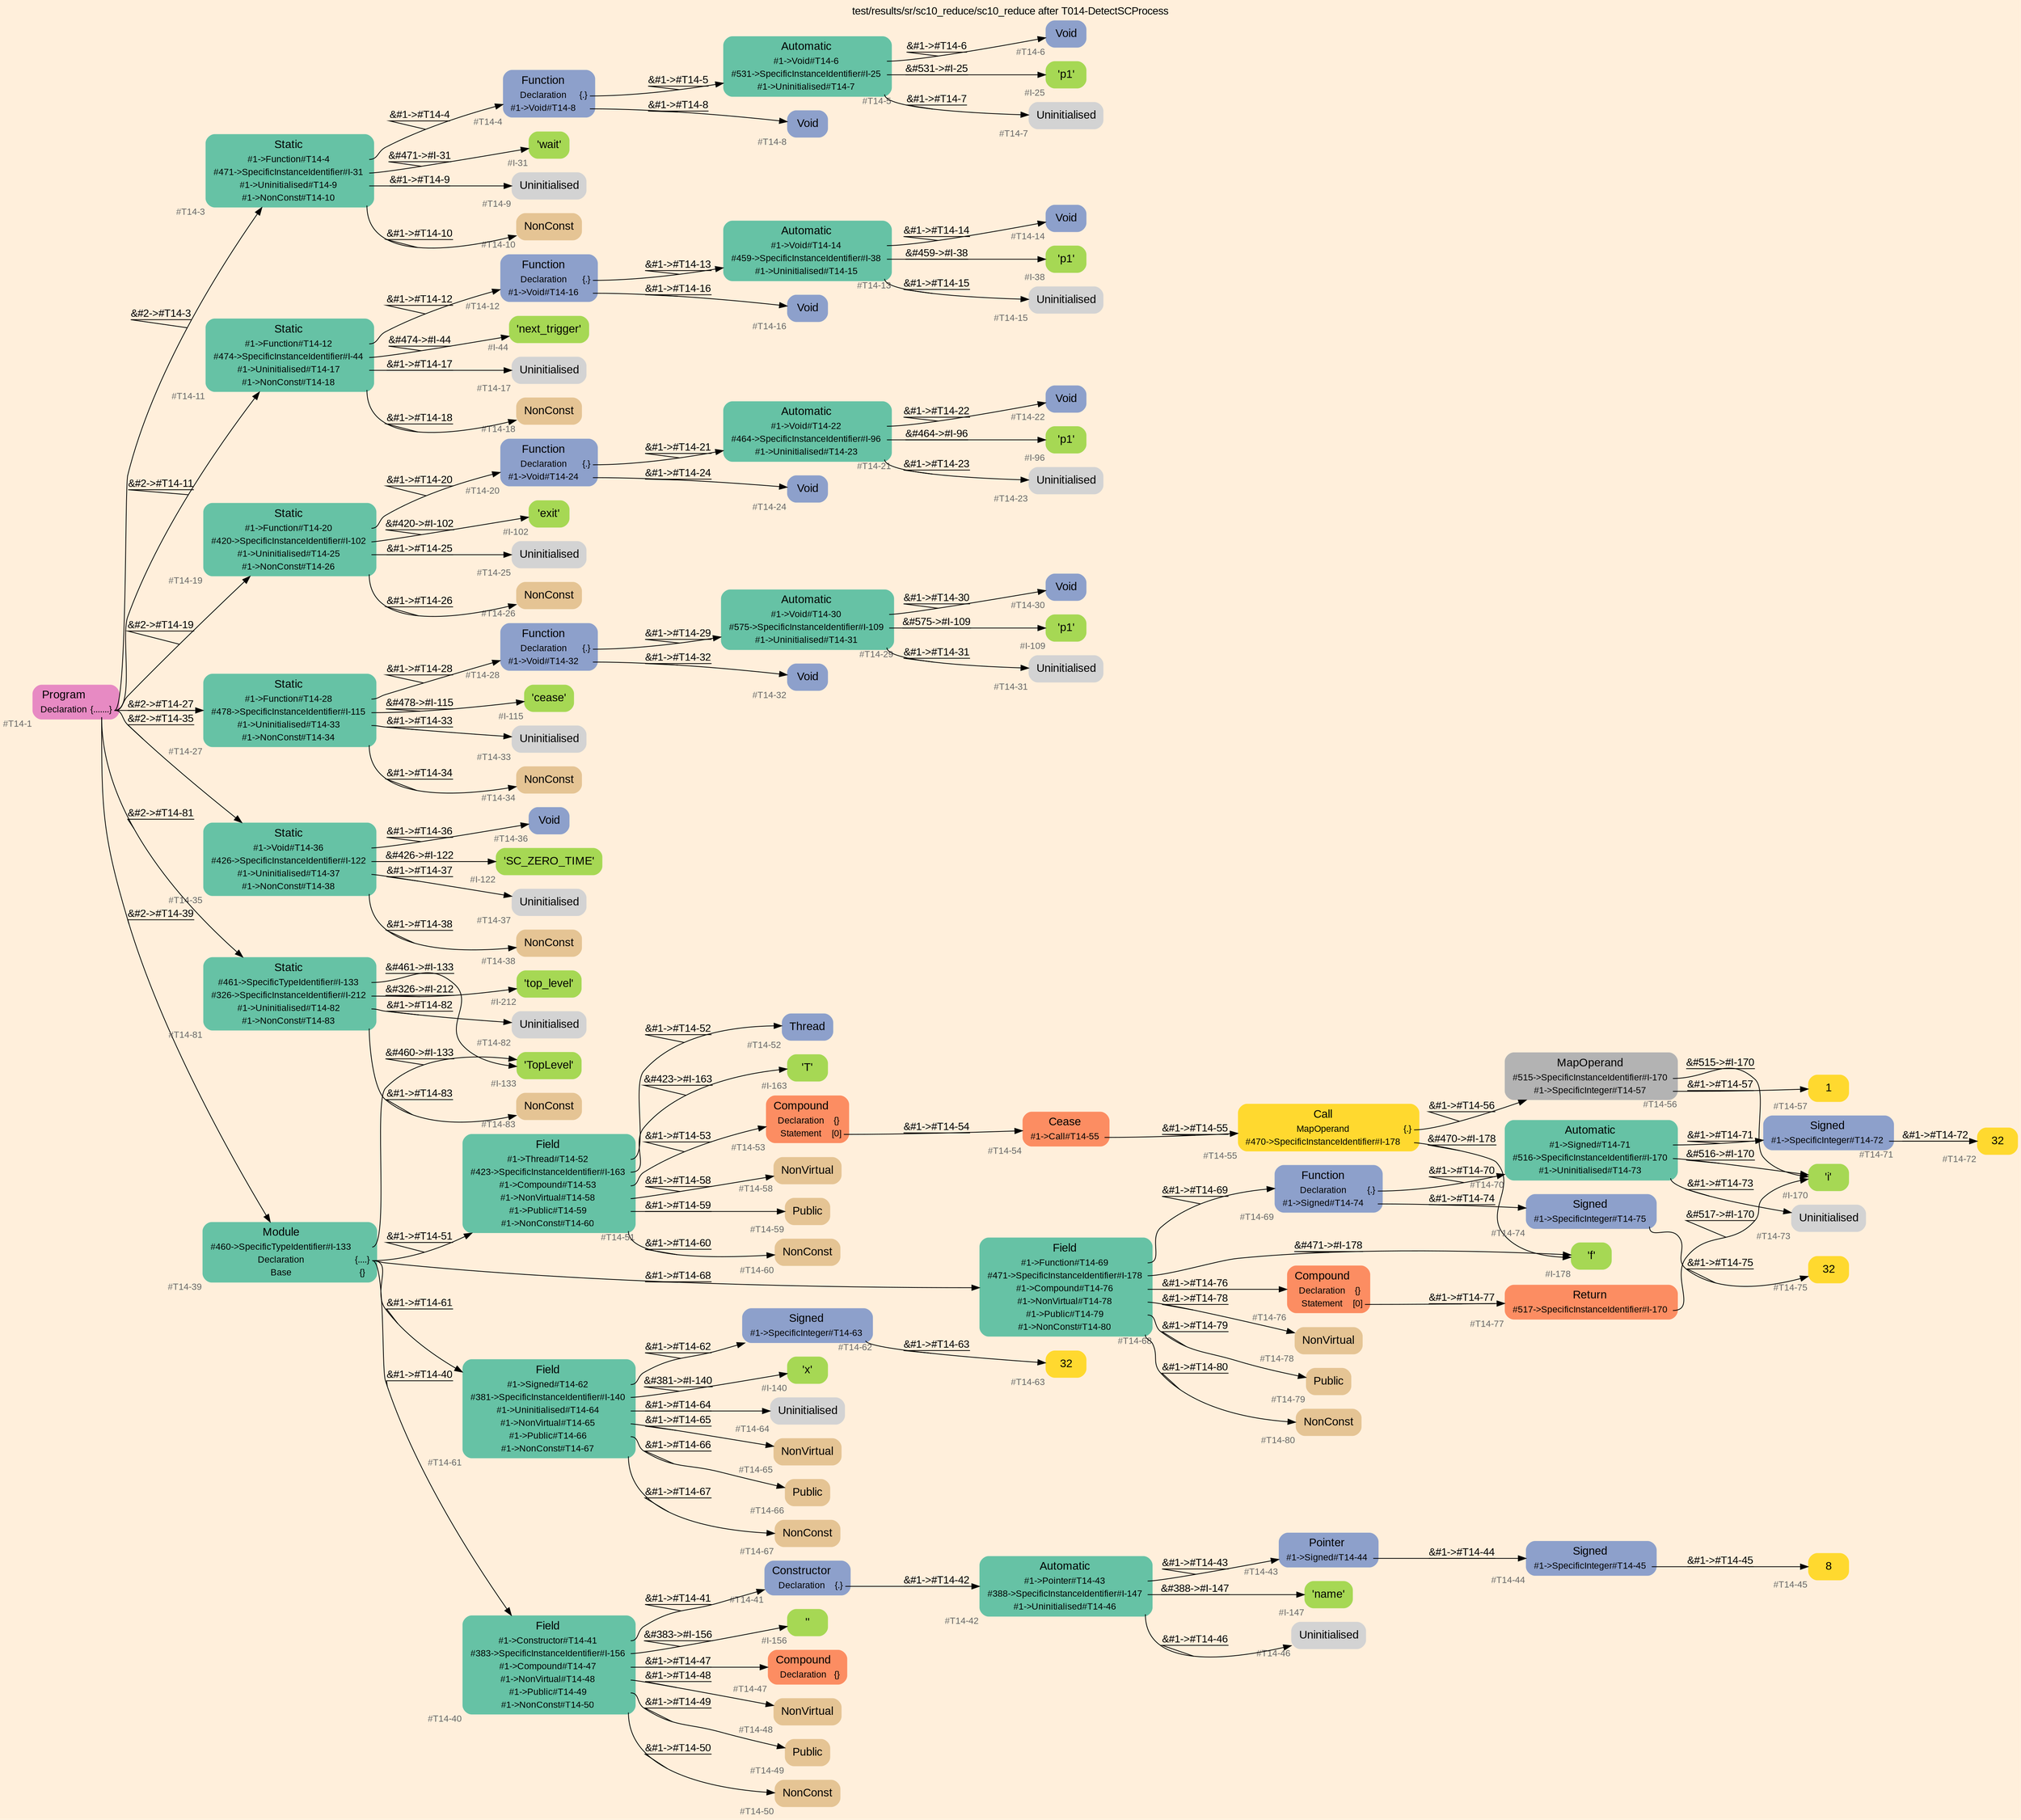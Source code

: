 digraph "test/results/sr/sc10_reduce/sc10_reduce after T014-DetectSCProcess" {
label = "test/results/sr/sc10_reduce/sc10_reduce after T014-DetectSCProcess"
labelloc = t
graph [
    rankdir = "LR"
    ranksep = 0.3
    bgcolor = antiquewhite1
    color = black
    fontcolor = black
    fontname = "Arial"
];
node [
    fontname = "Arial"
];
edge [
    fontname = "Arial"
];

// -------------------- node figure --------------------
// -------- block #T14-1 ----------
"#T14-1" [
    fillcolor = "/set28/4"
    xlabel = "#T14-1"
    fontsize = "12"
    fontcolor = grey40
    shape = "plaintext"
    label = <<TABLE BORDER="0" CELLBORDER="0" CELLSPACING="0">
     <TR><TD><FONT COLOR="black" POINT-SIZE="15">Program</FONT></TD></TR>
     <TR><TD><FONT COLOR="black" POINT-SIZE="12">Declaration</FONT></TD><TD PORT="port0"><FONT COLOR="black" POINT-SIZE="12">{.......}</FONT></TD></TR>
    </TABLE>>
    style = "rounded,filled"
];

// -------- block #T14-3 ----------
"#T14-3" [
    fillcolor = "/set28/1"
    xlabel = "#T14-3"
    fontsize = "12"
    fontcolor = grey40
    shape = "plaintext"
    label = <<TABLE BORDER="0" CELLBORDER="0" CELLSPACING="0">
     <TR><TD><FONT COLOR="black" POINT-SIZE="15">Static</FONT></TD></TR>
     <TR><TD><FONT COLOR="black" POINT-SIZE="12">#1-&gt;Function#T14-4</FONT></TD><TD PORT="port0"></TD></TR>
     <TR><TD><FONT COLOR="black" POINT-SIZE="12">#471-&gt;SpecificInstanceIdentifier#I-31</FONT></TD><TD PORT="port1"></TD></TR>
     <TR><TD><FONT COLOR="black" POINT-SIZE="12">#1-&gt;Uninitialised#T14-9</FONT></TD><TD PORT="port2"></TD></TR>
     <TR><TD><FONT COLOR="black" POINT-SIZE="12">#1-&gt;NonConst#T14-10</FONT></TD><TD PORT="port3"></TD></TR>
    </TABLE>>
    style = "rounded,filled"
];

// -------- block #T14-4 ----------
"#T14-4" [
    fillcolor = "/set28/3"
    xlabel = "#T14-4"
    fontsize = "12"
    fontcolor = grey40
    shape = "plaintext"
    label = <<TABLE BORDER="0" CELLBORDER="0" CELLSPACING="0">
     <TR><TD><FONT COLOR="black" POINT-SIZE="15">Function</FONT></TD></TR>
     <TR><TD><FONT COLOR="black" POINT-SIZE="12">Declaration</FONT></TD><TD PORT="port0"><FONT COLOR="black" POINT-SIZE="12">{.}</FONT></TD></TR>
     <TR><TD><FONT COLOR="black" POINT-SIZE="12">#1-&gt;Void#T14-8</FONT></TD><TD PORT="port1"></TD></TR>
    </TABLE>>
    style = "rounded,filled"
];

// -------- block #T14-5 ----------
"#T14-5" [
    fillcolor = "/set28/1"
    xlabel = "#T14-5"
    fontsize = "12"
    fontcolor = grey40
    shape = "plaintext"
    label = <<TABLE BORDER="0" CELLBORDER="0" CELLSPACING="0">
     <TR><TD><FONT COLOR="black" POINT-SIZE="15">Automatic</FONT></TD></TR>
     <TR><TD><FONT COLOR="black" POINT-SIZE="12">#1-&gt;Void#T14-6</FONT></TD><TD PORT="port0"></TD></TR>
     <TR><TD><FONT COLOR="black" POINT-SIZE="12">#531-&gt;SpecificInstanceIdentifier#I-25</FONT></TD><TD PORT="port1"></TD></TR>
     <TR><TD><FONT COLOR="black" POINT-SIZE="12">#1-&gt;Uninitialised#T14-7</FONT></TD><TD PORT="port2"></TD></TR>
    </TABLE>>
    style = "rounded,filled"
];

// -------- block #T14-6 ----------
"#T14-6" [
    fillcolor = "/set28/3"
    xlabel = "#T14-6"
    fontsize = "12"
    fontcolor = grey40
    shape = "plaintext"
    label = <<TABLE BORDER="0" CELLBORDER="0" CELLSPACING="0">
     <TR><TD><FONT COLOR="black" POINT-SIZE="15">Void</FONT></TD></TR>
    </TABLE>>
    style = "rounded,filled"
];

// -------- block #I-25 ----------
"#I-25" [
    fillcolor = "/set28/5"
    xlabel = "#I-25"
    fontsize = "12"
    fontcolor = grey40
    shape = "plaintext"
    label = <<TABLE BORDER="0" CELLBORDER="0" CELLSPACING="0">
     <TR><TD><FONT COLOR="black" POINT-SIZE="15">'p1'</FONT></TD></TR>
    </TABLE>>
    style = "rounded,filled"
];

// -------- block #T14-7 ----------
"#T14-7" [
    xlabel = "#T14-7"
    fontsize = "12"
    fontcolor = grey40
    shape = "plaintext"
    label = <<TABLE BORDER="0" CELLBORDER="0" CELLSPACING="0">
     <TR><TD><FONT COLOR="black" POINT-SIZE="15">Uninitialised</FONT></TD></TR>
    </TABLE>>
    style = "rounded,filled"
];

// -------- block #T14-8 ----------
"#T14-8" [
    fillcolor = "/set28/3"
    xlabel = "#T14-8"
    fontsize = "12"
    fontcolor = grey40
    shape = "plaintext"
    label = <<TABLE BORDER="0" CELLBORDER="0" CELLSPACING="0">
     <TR><TD><FONT COLOR="black" POINT-SIZE="15">Void</FONT></TD></TR>
    </TABLE>>
    style = "rounded,filled"
];

// -------- block #I-31 ----------
"#I-31" [
    fillcolor = "/set28/5"
    xlabel = "#I-31"
    fontsize = "12"
    fontcolor = grey40
    shape = "plaintext"
    label = <<TABLE BORDER="0" CELLBORDER="0" CELLSPACING="0">
     <TR><TD><FONT COLOR="black" POINT-SIZE="15">'wait'</FONT></TD></TR>
    </TABLE>>
    style = "rounded,filled"
];

// -------- block #T14-9 ----------
"#T14-9" [
    xlabel = "#T14-9"
    fontsize = "12"
    fontcolor = grey40
    shape = "plaintext"
    label = <<TABLE BORDER="0" CELLBORDER="0" CELLSPACING="0">
     <TR><TD><FONT COLOR="black" POINT-SIZE="15">Uninitialised</FONT></TD></TR>
    </TABLE>>
    style = "rounded,filled"
];

// -------- block #T14-10 ----------
"#T14-10" [
    fillcolor = "/set28/7"
    xlabel = "#T14-10"
    fontsize = "12"
    fontcolor = grey40
    shape = "plaintext"
    label = <<TABLE BORDER="0" CELLBORDER="0" CELLSPACING="0">
     <TR><TD><FONT COLOR="black" POINT-SIZE="15">NonConst</FONT></TD></TR>
    </TABLE>>
    style = "rounded,filled"
];

// -------- block #T14-11 ----------
"#T14-11" [
    fillcolor = "/set28/1"
    xlabel = "#T14-11"
    fontsize = "12"
    fontcolor = grey40
    shape = "plaintext"
    label = <<TABLE BORDER="0" CELLBORDER="0" CELLSPACING="0">
     <TR><TD><FONT COLOR="black" POINT-SIZE="15">Static</FONT></TD></TR>
     <TR><TD><FONT COLOR="black" POINT-SIZE="12">#1-&gt;Function#T14-12</FONT></TD><TD PORT="port0"></TD></TR>
     <TR><TD><FONT COLOR="black" POINT-SIZE="12">#474-&gt;SpecificInstanceIdentifier#I-44</FONT></TD><TD PORT="port1"></TD></TR>
     <TR><TD><FONT COLOR="black" POINT-SIZE="12">#1-&gt;Uninitialised#T14-17</FONT></TD><TD PORT="port2"></TD></TR>
     <TR><TD><FONT COLOR="black" POINT-SIZE="12">#1-&gt;NonConst#T14-18</FONT></TD><TD PORT="port3"></TD></TR>
    </TABLE>>
    style = "rounded,filled"
];

// -------- block #T14-12 ----------
"#T14-12" [
    fillcolor = "/set28/3"
    xlabel = "#T14-12"
    fontsize = "12"
    fontcolor = grey40
    shape = "plaintext"
    label = <<TABLE BORDER="0" CELLBORDER="0" CELLSPACING="0">
     <TR><TD><FONT COLOR="black" POINT-SIZE="15">Function</FONT></TD></TR>
     <TR><TD><FONT COLOR="black" POINT-SIZE="12">Declaration</FONT></TD><TD PORT="port0"><FONT COLOR="black" POINT-SIZE="12">{.}</FONT></TD></TR>
     <TR><TD><FONT COLOR="black" POINT-SIZE="12">#1-&gt;Void#T14-16</FONT></TD><TD PORT="port1"></TD></TR>
    </TABLE>>
    style = "rounded,filled"
];

// -------- block #T14-13 ----------
"#T14-13" [
    fillcolor = "/set28/1"
    xlabel = "#T14-13"
    fontsize = "12"
    fontcolor = grey40
    shape = "plaintext"
    label = <<TABLE BORDER="0" CELLBORDER="0" CELLSPACING="0">
     <TR><TD><FONT COLOR="black" POINT-SIZE="15">Automatic</FONT></TD></TR>
     <TR><TD><FONT COLOR="black" POINT-SIZE="12">#1-&gt;Void#T14-14</FONT></TD><TD PORT="port0"></TD></TR>
     <TR><TD><FONT COLOR="black" POINT-SIZE="12">#459-&gt;SpecificInstanceIdentifier#I-38</FONT></TD><TD PORT="port1"></TD></TR>
     <TR><TD><FONT COLOR="black" POINT-SIZE="12">#1-&gt;Uninitialised#T14-15</FONT></TD><TD PORT="port2"></TD></TR>
    </TABLE>>
    style = "rounded,filled"
];

// -------- block #T14-14 ----------
"#T14-14" [
    fillcolor = "/set28/3"
    xlabel = "#T14-14"
    fontsize = "12"
    fontcolor = grey40
    shape = "plaintext"
    label = <<TABLE BORDER="0" CELLBORDER="0" CELLSPACING="0">
     <TR><TD><FONT COLOR="black" POINT-SIZE="15">Void</FONT></TD></TR>
    </TABLE>>
    style = "rounded,filled"
];

// -------- block #I-38 ----------
"#I-38" [
    fillcolor = "/set28/5"
    xlabel = "#I-38"
    fontsize = "12"
    fontcolor = grey40
    shape = "plaintext"
    label = <<TABLE BORDER="0" CELLBORDER="0" CELLSPACING="0">
     <TR><TD><FONT COLOR="black" POINT-SIZE="15">'p1'</FONT></TD></TR>
    </TABLE>>
    style = "rounded,filled"
];

// -------- block #T14-15 ----------
"#T14-15" [
    xlabel = "#T14-15"
    fontsize = "12"
    fontcolor = grey40
    shape = "plaintext"
    label = <<TABLE BORDER="0" CELLBORDER="0" CELLSPACING="0">
     <TR><TD><FONT COLOR="black" POINT-SIZE="15">Uninitialised</FONT></TD></TR>
    </TABLE>>
    style = "rounded,filled"
];

// -------- block #T14-16 ----------
"#T14-16" [
    fillcolor = "/set28/3"
    xlabel = "#T14-16"
    fontsize = "12"
    fontcolor = grey40
    shape = "plaintext"
    label = <<TABLE BORDER="0" CELLBORDER="0" CELLSPACING="0">
     <TR><TD><FONT COLOR="black" POINT-SIZE="15">Void</FONT></TD></TR>
    </TABLE>>
    style = "rounded,filled"
];

// -------- block #I-44 ----------
"#I-44" [
    fillcolor = "/set28/5"
    xlabel = "#I-44"
    fontsize = "12"
    fontcolor = grey40
    shape = "plaintext"
    label = <<TABLE BORDER="0" CELLBORDER="0" CELLSPACING="0">
     <TR><TD><FONT COLOR="black" POINT-SIZE="15">'next_trigger'</FONT></TD></TR>
    </TABLE>>
    style = "rounded,filled"
];

// -------- block #T14-17 ----------
"#T14-17" [
    xlabel = "#T14-17"
    fontsize = "12"
    fontcolor = grey40
    shape = "plaintext"
    label = <<TABLE BORDER="0" CELLBORDER="0" CELLSPACING="0">
     <TR><TD><FONT COLOR="black" POINT-SIZE="15">Uninitialised</FONT></TD></TR>
    </TABLE>>
    style = "rounded,filled"
];

// -------- block #T14-18 ----------
"#T14-18" [
    fillcolor = "/set28/7"
    xlabel = "#T14-18"
    fontsize = "12"
    fontcolor = grey40
    shape = "plaintext"
    label = <<TABLE BORDER="0" CELLBORDER="0" CELLSPACING="0">
     <TR><TD><FONT COLOR="black" POINT-SIZE="15">NonConst</FONT></TD></TR>
    </TABLE>>
    style = "rounded,filled"
];

// -------- block #T14-19 ----------
"#T14-19" [
    fillcolor = "/set28/1"
    xlabel = "#T14-19"
    fontsize = "12"
    fontcolor = grey40
    shape = "plaintext"
    label = <<TABLE BORDER="0" CELLBORDER="0" CELLSPACING="0">
     <TR><TD><FONT COLOR="black" POINT-SIZE="15">Static</FONT></TD></TR>
     <TR><TD><FONT COLOR="black" POINT-SIZE="12">#1-&gt;Function#T14-20</FONT></TD><TD PORT="port0"></TD></TR>
     <TR><TD><FONT COLOR="black" POINT-SIZE="12">#420-&gt;SpecificInstanceIdentifier#I-102</FONT></TD><TD PORT="port1"></TD></TR>
     <TR><TD><FONT COLOR="black" POINT-SIZE="12">#1-&gt;Uninitialised#T14-25</FONT></TD><TD PORT="port2"></TD></TR>
     <TR><TD><FONT COLOR="black" POINT-SIZE="12">#1-&gt;NonConst#T14-26</FONT></TD><TD PORT="port3"></TD></TR>
    </TABLE>>
    style = "rounded,filled"
];

// -------- block #T14-20 ----------
"#T14-20" [
    fillcolor = "/set28/3"
    xlabel = "#T14-20"
    fontsize = "12"
    fontcolor = grey40
    shape = "plaintext"
    label = <<TABLE BORDER="0" CELLBORDER="0" CELLSPACING="0">
     <TR><TD><FONT COLOR="black" POINT-SIZE="15">Function</FONT></TD></TR>
     <TR><TD><FONT COLOR="black" POINT-SIZE="12">Declaration</FONT></TD><TD PORT="port0"><FONT COLOR="black" POINT-SIZE="12">{.}</FONT></TD></TR>
     <TR><TD><FONT COLOR="black" POINT-SIZE="12">#1-&gt;Void#T14-24</FONT></TD><TD PORT="port1"></TD></TR>
    </TABLE>>
    style = "rounded,filled"
];

// -------- block #T14-21 ----------
"#T14-21" [
    fillcolor = "/set28/1"
    xlabel = "#T14-21"
    fontsize = "12"
    fontcolor = grey40
    shape = "plaintext"
    label = <<TABLE BORDER="0" CELLBORDER="0" CELLSPACING="0">
     <TR><TD><FONT COLOR="black" POINT-SIZE="15">Automatic</FONT></TD></TR>
     <TR><TD><FONT COLOR="black" POINT-SIZE="12">#1-&gt;Void#T14-22</FONT></TD><TD PORT="port0"></TD></TR>
     <TR><TD><FONT COLOR="black" POINT-SIZE="12">#464-&gt;SpecificInstanceIdentifier#I-96</FONT></TD><TD PORT="port1"></TD></TR>
     <TR><TD><FONT COLOR="black" POINT-SIZE="12">#1-&gt;Uninitialised#T14-23</FONT></TD><TD PORT="port2"></TD></TR>
    </TABLE>>
    style = "rounded,filled"
];

// -------- block #T14-22 ----------
"#T14-22" [
    fillcolor = "/set28/3"
    xlabel = "#T14-22"
    fontsize = "12"
    fontcolor = grey40
    shape = "plaintext"
    label = <<TABLE BORDER="0" CELLBORDER="0" CELLSPACING="0">
     <TR><TD><FONT COLOR="black" POINT-SIZE="15">Void</FONT></TD></TR>
    </TABLE>>
    style = "rounded,filled"
];

// -------- block #I-96 ----------
"#I-96" [
    fillcolor = "/set28/5"
    xlabel = "#I-96"
    fontsize = "12"
    fontcolor = grey40
    shape = "plaintext"
    label = <<TABLE BORDER="0" CELLBORDER="0" CELLSPACING="0">
     <TR><TD><FONT COLOR="black" POINT-SIZE="15">'p1'</FONT></TD></TR>
    </TABLE>>
    style = "rounded,filled"
];

// -------- block #T14-23 ----------
"#T14-23" [
    xlabel = "#T14-23"
    fontsize = "12"
    fontcolor = grey40
    shape = "plaintext"
    label = <<TABLE BORDER="0" CELLBORDER="0" CELLSPACING="0">
     <TR><TD><FONT COLOR="black" POINT-SIZE="15">Uninitialised</FONT></TD></TR>
    </TABLE>>
    style = "rounded,filled"
];

// -------- block #T14-24 ----------
"#T14-24" [
    fillcolor = "/set28/3"
    xlabel = "#T14-24"
    fontsize = "12"
    fontcolor = grey40
    shape = "plaintext"
    label = <<TABLE BORDER="0" CELLBORDER="0" CELLSPACING="0">
     <TR><TD><FONT COLOR="black" POINT-SIZE="15">Void</FONT></TD></TR>
    </TABLE>>
    style = "rounded,filled"
];

// -------- block #I-102 ----------
"#I-102" [
    fillcolor = "/set28/5"
    xlabel = "#I-102"
    fontsize = "12"
    fontcolor = grey40
    shape = "plaintext"
    label = <<TABLE BORDER="0" CELLBORDER="0" CELLSPACING="0">
     <TR><TD><FONT COLOR="black" POINT-SIZE="15">'exit'</FONT></TD></TR>
    </TABLE>>
    style = "rounded,filled"
];

// -------- block #T14-25 ----------
"#T14-25" [
    xlabel = "#T14-25"
    fontsize = "12"
    fontcolor = grey40
    shape = "plaintext"
    label = <<TABLE BORDER="0" CELLBORDER="0" CELLSPACING="0">
     <TR><TD><FONT COLOR="black" POINT-SIZE="15">Uninitialised</FONT></TD></TR>
    </TABLE>>
    style = "rounded,filled"
];

// -------- block #T14-26 ----------
"#T14-26" [
    fillcolor = "/set28/7"
    xlabel = "#T14-26"
    fontsize = "12"
    fontcolor = grey40
    shape = "plaintext"
    label = <<TABLE BORDER="0" CELLBORDER="0" CELLSPACING="0">
     <TR><TD><FONT COLOR="black" POINT-SIZE="15">NonConst</FONT></TD></TR>
    </TABLE>>
    style = "rounded,filled"
];

// -------- block #T14-27 ----------
"#T14-27" [
    fillcolor = "/set28/1"
    xlabel = "#T14-27"
    fontsize = "12"
    fontcolor = grey40
    shape = "plaintext"
    label = <<TABLE BORDER="0" CELLBORDER="0" CELLSPACING="0">
     <TR><TD><FONT COLOR="black" POINT-SIZE="15">Static</FONT></TD></TR>
     <TR><TD><FONT COLOR="black" POINT-SIZE="12">#1-&gt;Function#T14-28</FONT></TD><TD PORT="port0"></TD></TR>
     <TR><TD><FONT COLOR="black" POINT-SIZE="12">#478-&gt;SpecificInstanceIdentifier#I-115</FONT></TD><TD PORT="port1"></TD></TR>
     <TR><TD><FONT COLOR="black" POINT-SIZE="12">#1-&gt;Uninitialised#T14-33</FONT></TD><TD PORT="port2"></TD></TR>
     <TR><TD><FONT COLOR="black" POINT-SIZE="12">#1-&gt;NonConst#T14-34</FONT></TD><TD PORT="port3"></TD></TR>
    </TABLE>>
    style = "rounded,filled"
];

// -------- block #T14-28 ----------
"#T14-28" [
    fillcolor = "/set28/3"
    xlabel = "#T14-28"
    fontsize = "12"
    fontcolor = grey40
    shape = "plaintext"
    label = <<TABLE BORDER="0" CELLBORDER="0" CELLSPACING="0">
     <TR><TD><FONT COLOR="black" POINT-SIZE="15">Function</FONT></TD></TR>
     <TR><TD><FONT COLOR="black" POINT-SIZE="12">Declaration</FONT></TD><TD PORT="port0"><FONT COLOR="black" POINT-SIZE="12">{.}</FONT></TD></TR>
     <TR><TD><FONT COLOR="black" POINT-SIZE="12">#1-&gt;Void#T14-32</FONT></TD><TD PORT="port1"></TD></TR>
    </TABLE>>
    style = "rounded,filled"
];

// -------- block #T14-29 ----------
"#T14-29" [
    fillcolor = "/set28/1"
    xlabel = "#T14-29"
    fontsize = "12"
    fontcolor = grey40
    shape = "plaintext"
    label = <<TABLE BORDER="0" CELLBORDER="0" CELLSPACING="0">
     <TR><TD><FONT COLOR="black" POINT-SIZE="15">Automatic</FONT></TD></TR>
     <TR><TD><FONT COLOR="black" POINT-SIZE="12">#1-&gt;Void#T14-30</FONT></TD><TD PORT="port0"></TD></TR>
     <TR><TD><FONT COLOR="black" POINT-SIZE="12">#575-&gt;SpecificInstanceIdentifier#I-109</FONT></TD><TD PORT="port1"></TD></TR>
     <TR><TD><FONT COLOR="black" POINT-SIZE="12">#1-&gt;Uninitialised#T14-31</FONT></TD><TD PORT="port2"></TD></TR>
    </TABLE>>
    style = "rounded,filled"
];

// -------- block #T14-30 ----------
"#T14-30" [
    fillcolor = "/set28/3"
    xlabel = "#T14-30"
    fontsize = "12"
    fontcolor = grey40
    shape = "plaintext"
    label = <<TABLE BORDER="0" CELLBORDER="0" CELLSPACING="0">
     <TR><TD><FONT COLOR="black" POINT-SIZE="15">Void</FONT></TD></TR>
    </TABLE>>
    style = "rounded,filled"
];

// -------- block #I-109 ----------
"#I-109" [
    fillcolor = "/set28/5"
    xlabel = "#I-109"
    fontsize = "12"
    fontcolor = grey40
    shape = "plaintext"
    label = <<TABLE BORDER="0" CELLBORDER="0" CELLSPACING="0">
     <TR><TD><FONT COLOR="black" POINT-SIZE="15">'p1'</FONT></TD></TR>
    </TABLE>>
    style = "rounded,filled"
];

// -------- block #T14-31 ----------
"#T14-31" [
    xlabel = "#T14-31"
    fontsize = "12"
    fontcolor = grey40
    shape = "plaintext"
    label = <<TABLE BORDER="0" CELLBORDER="0" CELLSPACING="0">
     <TR><TD><FONT COLOR="black" POINT-SIZE="15">Uninitialised</FONT></TD></TR>
    </TABLE>>
    style = "rounded,filled"
];

// -------- block #T14-32 ----------
"#T14-32" [
    fillcolor = "/set28/3"
    xlabel = "#T14-32"
    fontsize = "12"
    fontcolor = grey40
    shape = "plaintext"
    label = <<TABLE BORDER="0" CELLBORDER="0" CELLSPACING="0">
     <TR><TD><FONT COLOR="black" POINT-SIZE="15">Void</FONT></TD></TR>
    </TABLE>>
    style = "rounded,filled"
];

// -------- block #I-115 ----------
"#I-115" [
    fillcolor = "/set28/5"
    xlabel = "#I-115"
    fontsize = "12"
    fontcolor = grey40
    shape = "plaintext"
    label = <<TABLE BORDER="0" CELLBORDER="0" CELLSPACING="0">
     <TR><TD><FONT COLOR="black" POINT-SIZE="15">'cease'</FONT></TD></TR>
    </TABLE>>
    style = "rounded,filled"
];

// -------- block #T14-33 ----------
"#T14-33" [
    xlabel = "#T14-33"
    fontsize = "12"
    fontcolor = grey40
    shape = "plaintext"
    label = <<TABLE BORDER="0" CELLBORDER="0" CELLSPACING="0">
     <TR><TD><FONT COLOR="black" POINT-SIZE="15">Uninitialised</FONT></TD></TR>
    </TABLE>>
    style = "rounded,filled"
];

// -------- block #T14-34 ----------
"#T14-34" [
    fillcolor = "/set28/7"
    xlabel = "#T14-34"
    fontsize = "12"
    fontcolor = grey40
    shape = "plaintext"
    label = <<TABLE BORDER="0" CELLBORDER="0" CELLSPACING="0">
     <TR><TD><FONT COLOR="black" POINT-SIZE="15">NonConst</FONT></TD></TR>
    </TABLE>>
    style = "rounded,filled"
];

// -------- block #T14-35 ----------
"#T14-35" [
    fillcolor = "/set28/1"
    xlabel = "#T14-35"
    fontsize = "12"
    fontcolor = grey40
    shape = "plaintext"
    label = <<TABLE BORDER="0" CELLBORDER="0" CELLSPACING="0">
     <TR><TD><FONT COLOR="black" POINT-SIZE="15">Static</FONT></TD></TR>
     <TR><TD><FONT COLOR="black" POINT-SIZE="12">#1-&gt;Void#T14-36</FONT></TD><TD PORT="port0"></TD></TR>
     <TR><TD><FONT COLOR="black" POINT-SIZE="12">#426-&gt;SpecificInstanceIdentifier#I-122</FONT></TD><TD PORT="port1"></TD></TR>
     <TR><TD><FONT COLOR="black" POINT-SIZE="12">#1-&gt;Uninitialised#T14-37</FONT></TD><TD PORT="port2"></TD></TR>
     <TR><TD><FONT COLOR="black" POINT-SIZE="12">#1-&gt;NonConst#T14-38</FONT></TD><TD PORT="port3"></TD></TR>
    </TABLE>>
    style = "rounded,filled"
];

// -------- block #T14-36 ----------
"#T14-36" [
    fillcolor = "/set28/3"
    xlabel = "#T14-36"
    fontsize = "12"
    fontcolor = grey40
    shape = "plaintext"
    label = <<TABLE BORDER="0" CELLBORDER="0" CELLSPACING="0">
     <TR><TD><FONT COLOR="black" POINT-SIZE="15">Void</FONT></TD></TR>
    </TABLE>>
    style = "rounded,filled"
];

// -------- block #I-122 ----------
"#I-122" [
    fillcolor = "/set28/5"
    xlabel = "#I-122"
    fontsize = "12"
    fontcolor = grey40
    shape = "plaintext"
    label = <<TABLE BORDER="0" CELLBORDER="0" CELLSPACING="0">
     <TR><TD><FONT COLOR="black" POINT-SIZE="15">'SC_ZERO_TIME'</FONT></TD></TR>
    </TABLE>>
    style = "rounded,filled"
];

// -------- block #T14-37 ----------
"#T14-37" [
    xlabel = "#T14-37"
    fontsize = "12"
    fontcolor = grey40
    shape = "plaintext"
    label = <<TABLE BORDER="0" CELLBORDER="0" CELLSPACING="0">
     <TR><TD><FONT COLOR="black" POINT-SIZE="15">Uninitialised</FONT></TD></TR>
    </TABLE>>
    style = "rounded,filled"
];

// -------- block #T14-38 ----------
"#T14-38" [
    fillcolor = "/set28/7"
    xlabel = "#T14-38"
    fontsize = "12"
    fontcolor = grey40
    shape = "plaintext"
    label = <<TABLE BORDER="0" CELLBORDER="0" CELLSPACING="0">
     <TR><TD><FONT COLOR="black" POINT-SIZE="15">NonConst</FONT></TD></TR>
    </TABLE>>
    style = "rounded,filled"
];

// -------- block #T14-39 ----------
"#T14-39" [
    fillcolor = "/set28/1"
    xlabel = "#T14-39"
    fontsize = "12"
    fontcolor = grey40
    shape = "plaintext"
    label = <<TABLE BORDER="0" CELLBORDER="0" CELLSPACING="0">
     <TR><TD><FONT COLOR="black" POINT-SIZE="15">Module</FONT></TD></TR>
     <TR><TD><FONT COLOR="black" POINT-SIZE="12">#460-&gt;SpecificTypeIdentifier#I-133</FONT></TD><TD PORT="port0"></TD></TR>
     <TR><TD><FONT COLOR="black" POINT-SIZE="12">Declaration</FONT></TD><TD PORT="port1"><FONT COLOR="black" POINT-SIZE="12">{....}</FONT></TD></TR>
     <TR><TD><FONT COLOR="black" POINT-SIZE="12">Base</FONT></TD><TD PORT="port2"><FONT COLOR="black" POINT-SIZE="12">{}</FONT></TD></TR>
    </TABLE>>
    style = "rounded,filled"
];

// -------- block #I-133 ----------
"#I-133" [
    fillcolor = "/set28/5"
    xlabel = "#I-133"
    fontsize = "12"
    fontcolor = grey40
    shape = "plaintext"
    label = <<TABLE BORDER="0" CELLBORDER="0" CELLSPACING="0">
     <TR><TD><FONT COLOR="black" POINT-SIZE="15">'TopLevel'</FONT></TD></TR>
    </TABLE>>
    style = "rounded,filled"
];

// -------- block #T14-40 ----------
"#T14-40" [
    fillcolor = "/set28/1"
    xlabel = "#T14-40"
    fontsize = "12"
    fontcolor = grey40
    shape = "plaintext"
    label = <<TABLE BORDER="0" CELLBORDER="0" CELLSPACING="0">
     <TR><TD><FONT COLOR="black" POINT-SIZE="15">Field</FONT></TD></TR>
     <TR><TD><FONT COLOR="black" POINT-SIZE="12">#1-&gt;Constructor#T14-41</FONT></TD><TD PORT="port0"></TD></TR>
     <TR><TD><FONT COLOR="black" POINT-SIZE="12">#383-&gt;SpecificInstanceIdentifier#I-156</FONT></TD><TD PORT="port1"></TD></TR>
     <TR><TD><FONT COLOR="black" POINT-SIZE="12">#1-&gt;Compound#T14-47</FONT></TD><TD PORT="port2"></TD></TR>
     <TR><TD><FONT COLOR="black" POINT-SIZE="12">#1-&gt;NonVirtual#T14-48</FONT></TD><TD PORT="port3"></TD></TR>
     <TR><TD><FONT COLOR="black" POINT-SIZE="12">#1-&gt;Public#T14-49</FONT></TD><TD PORT="port4"></TD></TR>
     <TR><TD><FONT COLOR="black" POINT-SIZE="12">#1-&gt;NonConst#T14-50</FONT></TD><TD PORT="port5"></TD></TR>
    </TABLE>>
    style = "rounded,filled"
];

// -------- block #T14-41 ----------
"#T14-41" [
    fillcolor = "/set28/3"
    xlabel = "#T14-41"
    fontsize = "12"
    fontcolor = grey40
    shape = "plaintext"
    label = <<TABLE BORDER="0" CELLBORDER="0" CELLSPACING="0">
     <TR><TD><FONT COLOR="black" POINT-SIZE="15">Constructor</FONT></TD></TR>
     <TR><TD><FONT COLOR="black" POINT-SIZE="12">Declaration</FONT></TD><TD PORT="port0"><FONT COLOR="black" POINT-SIZE="12">{.}</FONT></TD></TR>
    </TABLE>>
    style = "rounded,filled"
];

// -------- block #T14-42 ----------
"#T14-42" [
    fillcolor = "/set28/1"
    xlabel = "#T14-42"
    fontsize = "12"
    fontcolor = grey40
    shape = "plaintext"
    label = <<TABLE BORDER="0" CELLBORDER="0" CELLSPACING="0">
     <TR><TD><FONT COLOR="black" POINT-SIZE="15">Automatic</FONT></TD></TR>
     <TR><TD><FONT COLOR="black" POINT-SIZE="12">#1-&gt;Pointer#T14-43</FONT></TD><TD PORT="port0"></TD></TR>
     <TR><TD><FONT COLOR="black" POINT-SIZE="12">#388-&gt;SpecificInstanceIdentifier#I-147</FONT></TD><TD PORT="port1"></TD></TR>
     <TR><TD><FONT COLOR="black" POINT-SIZE="12">#1-&gt;Uninitialised#T14-46</FONT></TD><TD PORT="port2"></TD></TR>
    </TABLE>>
    style = "rounded,filled"
];

// -------- block #T14-43 ----------
"#T14-43" [
    fillcolor = "/set28/3"
    xlabel = "#T14-43"
    fontsize = "12"
    fontcolor = grey40
    shape = "plaintext"
    label = <<TABLE BORDER="0" CELLBORDER="0" CELLSPACING="0">
     <TR><TD><FONT COLOR="black" POINT-SIZE="15">Pointer</FONT></TD></TR>
     <TR><TD><FONT COLOR="black" POINT-SIZE="12">#1-&gt;Signed#T14-44</FONT></TD><TD PORT="port0"></TD></TR>
    </TABLE>>
    style = "rounded,filled"
];

// -------- block #T14-44 ----------
"#T14-44" [
    fillcolor = "/set28/3"
    xlabel = "#T14-44"
    fontsize = "12"
    fontcolor = grey40
    shape = "plaintext"
    label = <<TABLE BORDER="0" CELLBORDER="0" CELLSPACING="0">
     <TR><TD><FONT COLOR="black" POINT-SIZE="15">Signed</FONT></TD></TR>
     <TR><TD><FONT COLOR="black" POINT-SIZE="12">#1-&gt;SpecificInteger#T14-45</FONT></TD><TD PORT="port0"></TD></TR>
    </TABLE>>
    style = "rounded,filled"
];

// -------- block #T14-45 ----------
"#T14-45" [
    fillcolor = "/set28/6"
    xlabel = "#T14-45"
    fontsize = "12"
    fontcolor = grey40
    shape = "plaintext"
    label = <<TABLE BORDER="0" CELLBORDER="0" CELLSPACING="0">
     <TR><TD><FONT COLOR="black" POINT-SIZE="15">8</FONT></TD></TR>
    </TABLE>>
    style = "rounded,filled"
];

// -------- block #I-147 ----------
"#I-147" [
    fillcolor = "/set28/5"
    xlabel = "#I-147"
    fontsize = "12"
    fontcolor = grey40
    shape = "plaintext"
    label = <<TABLE BORDER="0" CELLBORDER="0" CELLSPACING="0">
     <TR><TD><FONT COLOR="black" POINT-SIZE="15">'name'</FONT></TD></TR>
    </TABLE>>
    style = "rounded,filled"
];

// -------- block #T14-46 ----------
"#T14-46" [
    xlabel = "#T14-46"
    fontsize = "12"
    fontcolor = grey40
    shape = "plaintext"
    label = <<TABLE BORDER="0" CELLBORDER="0" CELLSPACING="0">
     <TR><TD><FONT COLOR="black" POINT-SIZE="15">Uninitialised</FONT></TD></TR>
    </TABLE>>
    style = "rounded,filled"
];

// -------- block #I-156 ----------
"#I-156" [
    fillcolor = "/set28/5"
    xlabel = "#I-156"
    fontsize = "12"
    fontcolor = grey40
    shape = "plaintext"
    label = <<TABLE BORDER="0" CELLBORDER="0" CELLSPACING="0">
     <TR><TD><FONT COLOR="black" POINT-SIZE="15">''</FONT></TD></TR>
    </TABLE>>
    style = "rounded,filled"
];

// -------- block #T14-47 ----------
"#T14-47" [
    fillcolor = "/set28/2"
    xlabel = "#T14-47"
    fontsize = "12"
    fontcolor = grey40
    shape = "plaintext"
    label = <<TABLE BORDER="0" CELLBORDER="0" CELLSPACING="0">
     <TR><TD><FONT COLOR="black" POINT-SIZE="15">Compound</FONT></TD></TR>
     <TR><TD><FONT COLOR="black" POINT-SIZE="12">Declaration</FONT></TD><TD PORT="port0"><FONT COLOR="black" POINT-SIZE="12">{}</FONT></TD></TR>
    </TABLE>>
    style = "rounded,filled"
];

// -------- block #T14-48 ----------
"#T14-48" [
    fillcolor = "/set28/7"
    xlabel = "#T14-48"
    fontsize = "12"
    fontcolor = grey40
    shape = "plaintext"
    label = <<TABLE BORDER="0" CELLBORDER="0" CELLSPACING="0">
     <TR><TD><FONT COLOR="black" POINT-SIZE="15">NonVirtual</FONT></TD></TR>
    </TABLE>>
    style = "rounded,filled"
];

// -------- block #T14-49 ----------
"#T14-49" [
    fillcolor = "/set28/7"
    xlabel = "#T14-49"
    fontsize = "12"
    fontcolor = grey40
    shape = "plaintext"
    label = <<TABLE BORDER="0" CELLBORDER="0" CELLSPACING="0">
     <TR><TD><FONT COLOR="black" POINT-SIZE="15">Public</FONT></TD></TR>
    </TABLE>>
    style = "rounded,filled"
];

// -------- block #T14-50 ----------
"#T14-50" [
    fillcolor = "/set28/7"
    xlabel = "#T14-50"
    fontsize = "12"
    fontcolor = grey40
    shape = "plaintext"
    label = <<TABLE BORDER="0" CELLBORDER="0" CELLSPACING="0">
     <TR><TD><FONT COLOR="black" POINT-SIZE="15">NonConst</FONT></TD></TR>
    </TABLE>>
    style = "rounded,filled"
];

// -------- block #T14-51 ----------
"#T14-51" [
    fillcolor = "/set28/1"
    xlabel = "#T14-51"
    fontsize = "12"
    fontcolor = grey40
    shape = "plaintext"
    label = <<TABLE BORDER="0" CELLBORDER="0" CELLSPACING="0">
     <TR><TD><FONT COLOR="black" POINT-SIZE="15">Field</FONT></TD></TR>
     <TR><TD><FONT COLOR="black" POINT-SIZE="12">#1-&gt;Thread#T14-52</FONT></TD><TD PORT="port0"></TD></TR>
     <TR><TD><FONT COLOR="black" POINT-SIZE="12">#423-&gt;SpecificInstanceIdentifier#I-163</FONT></TD><TD PORT="port1"></TD></TR>
     <TR><TD><FONT COLOR="black" POINT-SIZE="12">#1-&gt;Compound#T14-53</FONT></TD><TD PORT="port2"></TD></TR>
     <TR><TD><FONT COLOR="black" POINT-SIZE="12">#1-&gt;NonVirtual#T14-58</FONT></TD><TD PORT="port3"></TD></TR>
     <TR><TD><FONT COLOR="black" POINT-SIZE="12">#1-&gt;Public#T14-59</FONT></TD><TD PORT="port4"></TD></TR>
     <TR><TD><FONT COLOR="black" POINT-SIZE="12">#1-&gt;NonConst#T14-60</FONT></TD><TD PORT="port5"></TD></TR>
    </TABLE>>
    style = "rounded,filled"
];

// -------- block #T14-52 ----------
"#T14-52" [
    fillcolor = "/set28/3"
    xlabel = "#T14-52"
    fontsize = "12"
    fontcolor = grey40
    shape = "plaintext"
    label = <<TABLE BORDER="0" CELLBORDER="0" CELLSPACING="0">
     <TR><TD><FONT COLOR="black" POINT-SIZE="15">Thread</FONT></TD></TR>
    </TABLE>>
    style = "rounded,filled"
];

// -------- block #I-163 ----------
"#I-163" [
    fillcolor = "/set28/5"
    xlabel = "#I-163"
    fontsize = "12"
    fontcolor = grey40
    shape = "plaintext"
    label = <<TABLE BORDER="0" CELLBORDER="0" CELLSPACING="0">
     <TR><TD><FONT COLOR="black" POINT-SIZE="15">'T'</FONT></TD></TR>
    </TABLE>>
    style = "rounded,filled"
];

// -------- block #T14-53 ----------
"#T14-53" [
    fillcolor = "/set28/2"
    xlabel = "#T14-53"
    fontsize = "12"
    fontcolor = grey40
    shape = "plaintext"
    label = <<TABLE BORDER="0" CELLBORDER="0" CELLSPACING="0">
     <TR><TD><FONT COLOR="black" POINT-SIZE="15">Compound</FONT></TD></TR>
     <TR><TD><FONT COLOR="black" POINT-SIZE="12">Declaration</FONT></TD><TD PORT="port0"><FONT COLOR="black" POINT-SIZE="12">{}</FONT></TD></TR>
     <TR><TD><FONT COLOR="black" POINT-SIZE="12">Statement</FONT></TD><TD PORT="port1"><FONT COLOR="black" POINT-SIZE="12">[0]</FONT></TD></TR>
    </TABLE>>
    style = "rounded,filled"
];

// -------- block #T14-54 ----------
"#T14-54" [
    fillcolor = "/set28/2"
    xlabel = "#T14-54"
    fontsize = "12"
    fontcolor = grey40
    shape = "plaintext"
    label = <<TABLE BORDER="0" CELLBORDER="0" CELLSPACING="0">
     <TR><TD><FONT COLOR="black" POINT-SIZE="15">Cease</FONT></TD></TR>
     <TR><TD><FONT COLOR="black" POINT-SIZE="12">#1-&gt;Call#T14-55</FONT></TD><TD PORT="port0"></TD></TR>
    </TABLE>>
    style = "rounded,filled"
];

// -------- block #T14-55 ----------
"#T14-55" [
    fillcolor = "/set28/6"
    xlabel = "#T14-55"
    fontsize = "12"
    fontcolor = grey40
    shape = "plaintext"
    label = <<TABLE BORDER="0" CELLBORDER="0" CELLSPACING="0">
     <TR><TD><FONT COLOR="black" POINT-SIZE="15">Call</FONT></TD></TR>
     <TR><TD><FONT COLOR="black" POINT-SIZE="12">MapOperand</FONT></TD><TD PORT="port0"><FONT COLOR="black" POINT-SIZE="12">{.}</FONT></TD></TR>
     <TR><TD><FONT COLOR="black" POINT-SIZE="12">#470-&gt;SpecificInstanceIdentifier#I-178</FONT></TD><TD PORT="port1"></TD></TR>
    </TABLE>>
    style = "rounded,filled"
];

// -------- block #T14-56 ----------
"#T14-56" [
    fillcolor = "/set28/8"
    xlabel = "#T14-56"
    fontsize = "12"
    fontcolor = grey40
    shape = "plaintext"
    label = <<TABLE BORDER="0" CELLBORDER="0" CELLSPACING="0">
     <TR><TD><FONT COLOR="black" POINT-SIZE="15">MapOperand</FONT></TD></TR>
     <TR><TD><FONT COLOR="black" POINT-SIZE="12">#515-&gt;SpecificInstanceIdentifier#I-170</FONT></TD><TD PORT="port0"></TD></TR>
     <TR><TD><FONT COLOR="black" POINT-SIZE="12">#1-&gt;SpecificInteger#T14-57</FONT></TD><TD PORT="port1"></TD></TR>
    </TABLE>>
    style = "rounded,filled"
];

// -------- block #I-170 ----------
"#I-170" [
    fillcolor = "/set28/5"
    xlabel = "#I-170"
    fontsize = "12"
    fontcolor = grey40
    shape = "plaintext"
    label = <<TABLE BORDER="0" CELLBORDER="0" CELLSPACING="0">
     <TR><TD><FONT COLOR="black" POINT-SIZE="15">'i'</FONT></TD></TR>
    </TABLE>>
    style = "rounded,filled"
];

// -------- block #T14-57 ----------
"#T14-57" [
    fillcolor = "/set28/6"
    xlabel = "#T14-57"
    fontsize = "12"
    fontcolor = grey40
    shape = "plaintext"
    label = <<TABLE BORDER="0" CELLBORDER="0" CELLSPACING="0">
     <TR><TD><FONT COLOR="black" POINT-SIZE="15">1</FONT></TD></TR>
    </TABLE>>
    style = "rounded,filled"
];

// -------- block #I-178 ----------
"#I-178" [
    fillcolor = "/set28/5"
    xlabel = "#I-178"
    fontsize = "12"
    fontcolor = grey40
    shape = "plaintext"
    label = <<TABLE BORDER="0" CELLBORDER="0" CELLSPACING="0">
     <TR><TD><FONT COLOR="black" POINT-SIZE="15">'f'</FONT></TD></TR>
    </TABLE>>
    style = "rounded,filled"
];

// -------- block #T14-58 ----------
"#T14-58" [
    fillcolor = "/set28/7"
    xlabel = "#T14-58"
    fontsize = "12"
    fontcolor = grey40
    shape = "plaintext"
    label = <<TABLE BORDER="0" CELLBORDER="0" CELLSPACING="0">
     <TR><TD><FONT COLOR="black" POINT-SIZE="15">NonVirtual</FONT></TD></TR>
    </TABLE>>
    style = "rounded,filled"
];

// -------- block #T14-59 ----------
"#T14-59" [
    fillcolor = "/set28/7"
    xlabel = "#T14-59"
    fontsize = "12"
    fontcolor = grey40
    shape = "plaintext"
    label = <<TABLE BORDER="0" CELLBORDER="0" CELLSPACING="0">
     <TR><TD><FONT COLOR="black" POINT-SIZE="15">Public</FONT></TD></TR>
    </TABLE>>
    style = "rounded,filled"
];

// -------- block #T14-60 ----------
"#T14-60" [
    fillcolor = "/set28/7"
    xlabel = "#T14-60"
    fontsize = "12"
    fontcolor = grey40
    shape = "plaintext"
    label = <<TABLE BORDER="0" CELLBORDER="0" CELLSPACING="0">
     <TR><TD><FONT COLOR="black" POINT-SIZE="15">NonConst</FONT></TD></TR>
    </TABLE>>
    style = "rounded,filled"
];

// -------- block #T14-61 ----------
"#T14-61" [
    fillcolor = "/set28/1"
    xlabel = "#T14-61"
    fontsize = "12"
    fontcolor = grey40
    shape = "plaintext"
    label = <<TABLE BORDER="0" CELLBORDER="0" CELLSPACING="0">
     <TR><TD><FONT COLOR="black" POINT-SIZE="15">Field</FONT></TD></TR>
     <TR><TD><FONT COLOR="black" POINT-SIZE="12">#1-&gt;Signed#T14-62</FONT></TD><TD PORT="port0"></TD></TR>
     <TR><TD><FONT COLOR="black" POINT-SIZE="12">#381-&gt;SpecificInstanceIdentifier#I-140</FONT></TD><TD PORT="port1"></TD></TR>
     <TR><TD><FONT COLOR="black" POINT-SIZE="12">#1-&gt;Uninitialised#T14-64</FONT></TD><TD PORT="port2"></TD></TR>
     <TR><TD><FONT COLOR="black" POINT-SIZE="12">#1-&gt;NonVirtual#T14-65</FONT></TD><TD PORT="port3"></TD></TR>
     <TR><TD><FONT COLOR="black" POINT-SIZE="12">#1-&gt;Public#T14-66</FONT></TD><TD PORT="port4"></TD></TR>
     <TR><TD><FONT COLOR="black" POINT-SIZE="12">#1-&gt;NonConst#T14-67</FONT></TD><TD PORT="port5"></TD></TR>
    </TABLE>>
    style = "rounded,filled"
];

// -------- block #T14-62 ----------
"#T14-62" [
    fillcolor = "/set28/3"
    xlabel = "#T14-62"
    fontsize = "12"
    fontcolor = grey40
    shape = "plaintext"
    label = <<TABLE BORDER="0" CELLBORDER="0" CELLSPACING="0">
     <TR><TD><FONT COLOR="black" POINT-SIZE="15">Signed</FONT></TD></TR>
     <TR><TD><FONT COLOR="black" POINT-SIZE="12">#1-&gt;SpecificInteger#T14-63</FONT></TD><TD PORT="port0"></TD></TR>
    </TABLE>>
    style = "rounded,filled"
];

// -------- block #T14-63 ----------
"#T14-63" [
    fillcolor = "/set28/6"
    xlabel = "#T14-63"
    fontsize = "12"
    fontcolor = grey40
    shape = "plaintext"
    label = <<TABLE BORDER="0" CELLBORDER="0" CELLSPACING="0">
     <TR><TD><FONT COLOR="black" POINT-SIZE="15">32</FONT></TD></TR>
    </TABLE>>
    style = "rounded,filled"
];

// -------- block #I-140 ----------
"#I-140" [
    fillcolor = "/set28/5"
    xlabel = "#I-140"
    fontsize = "12"
    fontcolor = grey40
    shape = "plaintext"
    label = <<TABLE BORDER="0" CELLBORDER="0" CELLSPACING="0">
     <TR><TD><FONT COLOR="black" POINT-SIZE="15">'x'</FONT></TD></TR>
    </TABLE>>
    style = "rounded,filled"
];

// -------- block #T14-64 ----------
"#T14-64" [
    xlabel = "#T14-64"
    fontsize = "12"
    fontcolor = grey40
    shape = "plaintext"
    label = <<TABLE BORDER="0" CELLBORDER="0" CELLSPACING="0">
     <TR><TD><FONT COLOR="black" POINT-SIZE="15">Uninitialised</FONT></TD></TR>
    </TABLE>>
    style = "rounded,filled"
];

// -------- block #T14-65 ----------
"#T14-65" [
    fillcolor = "/set28/7"
    xlabel = "#T14-65"
    fontsize = "12"
    fontcolor = grey40
    shape = "plaintext"
    label = <<TABLE BORDER="0" CELLBORDER="0" CELLSPACING="0">
     <TR><TD><FONT COLOR="black" POINT-SIZE="15">NonVirtual</FONT></TD></TR>
    </TABLE>>
    style = "rounded,filled"
];

// -------- block #T14-66 ----------
"#T14-66" [
    fillcolor = "/set28/7"
    xlabel = "#T14-66"
    fontsize = "12"
    fontcolor = grey40
    shape = "plaintext"
    label = <<TABLE BORDER="0" CELLBORDER="0" CELLSPACING="0">
     <TR><TD><FONT COLOR="black" POINT-SIZE="15">Public</FONT></TD></TR>
    </TABLE>>
    style = "rounded,filled"
];

// -------- block #T14-67 ----------
"#T14-67" [
    fillcolor = "/set28/7"
    xlabel = "#T14-67"
    fontsize = "12"
    fontcolor = grey40
    shape = "plaintext"
    label = <<TABLE BORDER="0" CELLBORDER="0" CELLSPACING="0">
     <TR><TD><FONT COLOR="black" POINT-SIZE="15">NonConst</FONT></TD></TR>
    </TABLE>>
    style = "rounded,filled"
];

// -------- block #T14-68 ----------
"#T14-68" [
    fillcolor = "/set28/1"
    xlabel = "#T14-68"
    fontsize = "12"
    fontcolor = grey40
    shape = "plaintext"
    label = <<TABLE BORDER="0" CELLBORDER="0" CELLSPACING="0">
     <TR><TD><FONT COLOR="black" POINT-SIZE="15">Field</FONT></TD></TR>
     <TR><TD><FONT COLOR="black" POINT-SIZE="12">#1-&gt;Function#T14-69</FONT></TD><TD PORT="port0"></TD></TR>
     <TR><TD><FONT COLOR="black" POINT-SIZE="12">#471-&gt;SpecificInstanceIdentifier#I-178</FONT></TD><TD PORT="port1"></TD></TR>
     <TR><TD><FONT COLOR="black" POINT-SIZE="12">#1-&gt;Compound#T14-76</FONT></TD><TD PORT="port2"></TD></TR>
     <TR><TD><FONT COLOR="black" POINT-SIZE="12">#1-&gt;NonVirtual#T14-78</FONT></TD><TD PORT="port3"></TD></TR>
     <TR><TD><FONT COLOR="black" POINT-SIZE="12">#1-&gt;Public#T14-79</FONT></TD><TD PORT="port4"></TD></TR>
     <TR><TD><FONT COLOR="black" POINT-SIZE="12">#1-&gt;NonConst#T14-80</FONT></TD><TD PORT="port5"></TD></TR>
    </TABLE>>
    style = "rounded,filled"
];

// -------- block #T14-69 ----------
"#T14-69" [
    fillcolor = "/set28/3"
    xlabel = "#T14-69"
    fontsize = "12"
    fontcolor = grey40
    shape = "plaintext"
    label = <<TABLE BORDER="0" CELLBORDER="0" CELLSPACING="0">
     <TR><TD><FONT COLOR="black" POINT-SIZE="15">Function</FONT></TD></TR>
     <TR><TD><FONT COLOR="black" POINT-SIZE="12">Declaration</FONT></TD><TD PORT="port0"><FONT COLOR="black" POINT-SIZE="12">{.}</FONT></TD></TR>
     <TR><TD><FONT COLOR="black" POINT-SIZE="12">#1-&gt;Signed#T14-74</FONT></TD><TD PORT="port1"></TD></TR>
    </TABLE>>
    style = "rounded,filled"
];

// -------- block #T14-70 ----------
"#T14-70" [
    fillcolor = "/set28/1"
    xlabel = "#T14-70"
    fontsize = "12"
    fontcolor = grey40
    shape = "plaintext"
    label = <<TABLE BORDER="0" CELLBORDER="0" CELLSPACING="0">
     <TR><TD><FONT COLOR="black" POINT-SIZE="15">Automatic</FONT></TD></TR>
     <TR><TD><FONT COLOR="black" POINT-SIZE="12">#1-&gt;Signed#T14-71</FONT></TD><TD PORT="port0"></TD></TR>
     <TR><TD><FONT COLOR="black" POINT-SIZE="12">#516-&gt;SpecificInstanceIdentifier#I-170</FONT></TD><TD PORT="port1"></TD></TR>
     <TR><TD><FONT COLOR="black" POINT-SIZE="12">#1-&gt;Uninitialised#T14-73</FONT></TD><TD PORT="port2"></TD></TR>
    </TABLE>>
    style = "rounded,filled"
];

// -------- block #T14-71 ----------
"#T14-71" [
    fillcolor = "/set28/3"
    xlabel = "#T14-71"
    fontsize = "12"
    fontcolor = grey40
    shape = "plaintext"
    label = <<TABLE BORDER="0" CELLBORDER="0" CELLSPACING="0">
     <TR><TD><FONT COLOR="black" POINT-SIZE="15">Signed</FONT></TD></TR>
     <TR><TD><FONT COLOR="black" POINT-SIZE="12">#1-&gt;SpecificInteger#T14-72</FONT></TD><TD PORT="port0"></TD></TR>
    </TABLE>>
    style = "rounded,filled"
];

// -------- block #T14-72 ----------
"#T14-72" [
    fillcolor = "/set28/6"
    xlabel = "#T14-72"
    fontsize = "12"
    fontcolor = grey40
    shape = "plaintext"
    label = <<TABLE BORDER="0" CELLBORDER="0" CELLSPACING="0">
     <TR><TD><FONT COLOR="black" POINT-SIZE="15">32</FONT></TD></TR>
    </TABLE>>
    style = "rounded,filled"
];

// -------- block #T14-73 ----------
"#T14-73" [
    xlabel = "#T14-73"
    fontsize = "12"
    fontcolor = grey40
    shape = "plaintext"
    label = <<TABLE BORDER="0" CELLBORDER="0" CELLSPACING="0">
     <TR><TD><FONT COLOR="black" POINT-SIZE="15">Uninitialised</FONT></TD></TR>
    </TABLE>>
    style = "rounded,filled"
];

// -------- block #T14-74 ----------
"#T14-74" [
    fillcolor = "/set28/3"
    xlabel = "#T14-74"
    fontsize = "12"
    fontcolor = grey40
    shape = "plaintext"
    label = <<TABLE BORDER="0" CELLBORDER="0" CELLSPACING="0">
     <TR><TD><FONT COLOR="black" POINT-SIZE="15">Signed</FONT></TD></TR>
     <TR><TD><FONT COLOR="black" POINT-SIZE="12">#1-&gt;SpecificInteger#T14-75</FONT></TD><TD PORT="port0"></TD></TR>
    </TABLE>>
    style = "rounded,filled"
];

// -------- block #T14-75 ----------
"#T14-75" [
    fillcolor = "/set28/6"
    xlabel = "#T14-75"
    fontsize = "12"
    fontcolor = grey40
    shape = "plaintext"
    label = <<TABLE BORDER="0" CELLBORDER="0" CELLSPACING="0">
     <TR><TD><FONT COLOR="black" POINT-SIZE="15">32</FONT></TD></TR>
    </TABLE>>
    style = "rounded,filled"
];

// -------- block #T14-76 ----------
"#T14-76" [
    fillcolor = "/set28/2"
    xlabel = "#T14-76"
    fontsize = "12"
    fontcolor = grey40
    shape = "plaintext"
    label = <<TABLE BORDER="0" CELLBORDER="0" CELLSPACING="0">
     <TR><TD><FONT COLOR="black" POINT-SIZE="15">Compound</FONT></TD></TR>
     <TR><TD><FONT COLOR="black" POINT-SIZE="12">Declaration</FONT></TD><TD PORT="port0"><FONT COLOR="black" POINT-SIZE="12">{}</FONT></TD></TR>
     <TR><TD><FONT COLOR="black" POINT-SIZE="12">Statement</FONT></TD><TD PORT="port1"><FONT COLOR="black" POINT-SIZE="12">[0]</FONT></TD></TR>
    </TABLE>>
    style = "rounded,filled"
];

// -------- block #T14-77 ----------
"#T14-77" [
    fillcolor = "/set28/2"
    xlabel = "#T14-77"
    fontsize = "12"
    fontcolor = grey40
    shape = "plaintext"
    label = <<TABLE BORDER="0" CELLBORDER="0" CELLSPACING="0">
     <TR><TD><FONT COLOR="black" POINT-SIZE="15">Return</FONT></TD></TR>
     <TR><TD><FONT COLOR="black" POINT-SIZE="12">#517-&gt;SpecificInstanceIdentifier#I-170</FONT></TD><TD PORT="port0"></TD></TR>
    </TABLE>>
    style = "rounded,filled"
];

// -------- block #T14-78 ----------
"#T14-78" [
    fillcolor = "/set28/7"
    xlabel = "#T14-78"
    fontsize = "12"
    fontcolor = grey40
    shape = "plaintext"
    label = <<TABLE BORDER="0" CELLBORDER="0" CELLSPACING="0">
     <TR><TD><FONT COLOR="black" POINT-SIZE="15">NonVirtual</FONT></TD></TR>
    </TABLE>>
    style = "rounded,filled"
];

// -------- block #T14-79 ----------
"#T14-79" [
    fillcolor = "/set28/7"
    xlabel = "#T14-79"
    fontsize = "12"
    fontcolor = grey40
    shape = "plaintext"
    label = <<TABLE BORDER="0" CELLBORDER="0" CELLSPACING="0">
     <TR><TD><FONT COLOR="black" POINT-SIZE="15">Public</FONT></TD></TR>
    </TABLE>>
    style = "rounded,filled"
];

// -------- block #T14-80 ----------
"#T14-80" [
    fillcolor = "/set28/7"
    xlabel = "#T14-80"
    fontsize = "12"
    fontcolor = grey40
    shape = "plaintext"
    label = <<TABLE BORDER="0" CELLBORDER="0" CELLSPACING="0">
     <TR><TD><FONT COLOR="black" POINT-SIZE="15">NonConst</FONT></TD></TR>
    </TABLE>>
    style = "rounded,filled"
];

// -------- block #T14-81 ----------
"#T14-81" [
    fillcolor = "/set28/1"
    xlabel = "#T14-81"
    fontsize = "12"
    fontcolor = grey40
    shape = "plaintext"
    label = <<TABLE BORDER="0" CELLBORDER="0" CELLSPACING="0">
     <TR><TD><FONT COLOR="black" POINT-SIZE="15">Static</FONT></TD></TR>
     <TR><TD><FONT COLOR="black" POINT-SIZE="12">#461-&gt;SpecificTypeIdentifier#I-133</FONT></TD><TD PORT="port0"></TD></TR>
     <TR><TD><FONT COLOR="black" POINT-SIZE="12">#326-&gt;SpecificInstanceIdentifier#I-212</FONT></TD><TD PORT="port1"></TD></TR>
     <TR><TD><FONT COLOR="black" POINT-SIZE="12">#1-&gt;Uninitialised#T14-82</FONT></TD><TD PORT="port2"></TD></TR>
     <TR><TD><FONT COLOR="black" POINT-SIZE="12">#1-&gt;NonConst#T14-83</FONT></TD><TD PORT="port3"></TD></TR>
    </TABLE>>
    style = "rounded,filled"
];

// -------- block #I-212 ----------
"#I-212" [
    fillcolor = "/set28/5"
    xlabel = "#I-212"
    fontsize = "12"
    fontcolor = grey40
    shape = "plaintext"
    label = <<TABLE BORDER="0" CELLBORDER="0" CELLSPACING="0">
     <TR><TD><FONT COLOR="black" POINT-SIZE="15">'top_level'</FONT></TD></TR>
    </TABLE>>
    style = "rounded,filled"
];

// -------- block #T14-82 ----------
"#T14-82" [
    xlabel = "#T14-82"
    fontsize = "12"
    fontcolor = grey40
    shape = "plaintext"
    label = <<TABLE BORDER="0" CELLBORDER="0" CELLSPACING="0">
     <TR><TD><FONT COLOR="black" POINT-SIZE="15">Uninitialised</FONT></TD></TR>
    </TABLE>>
    style = "rounded,filled"
];

// -------- block #T14-83 ----------
"#T14-83" [
    fillcolor = "/set28/7"
    xlabel = "#T14-83"
    fontsize = "12"
    fontcolor = grey40
    shape = "plaintext"
    label = <<TABLE BORDER="0" CELLBORDER="0" CELLSPACING="0">
     <TR><TD><FONT COLOR="black" POINT-SIZE="15">NonConst</FONT></TD></TR>
    </TABLE>>
    style = "rounded,filled"
];

"#T14-1":port0 -> "#T14-3" [
    label = "&amp;#2-&gt;#T14-3"
    decorate = true
    color = black
    fontcolor = black
];

"#T14-1":port0 -> "#T14-11" [
    label = "&amp;#2-&gt;#T14-11"
    decorate = true
    color = black
    fontcolor = black
];

"#T14-1":port0 -> "#T14-19" [
    label = "&amp;#2-&gt;#T14-19"
    decorate = true
    color = black
    fontcolor = black
];

"#T14-1":port0 -> "#T14-27" [
    label = "&amp;#2-&gt;#T14-27"
    decorate = true
    color = black
    fontcolor = black
];

"#T14-1":port0 -> "#T14-35" [
    label = "&amp;#2-&gt;#T14-35"
    decorate = true
    color = black
    fontcolor = black
];

"#T14-1":port0 -> "#T14-39" [
    label = "&amp;#2-&gt;#T14-39"
    decorate = true
    color = black
    fontcolor = black
];

"#T14-1":port0 -> "#T14-81" [
    label = "&amp;#2-&gt;#T14-81"
    decorate = true
    color = black
    fontcolor = black
];

"#T14-3":port0 -> "#T14-4" [
    label = "&amp;#1-&gt;#T14-4"
    decorate = true
    color = black
    fontcolor = black
];

"#T14-3":port1 -> "#I-31" [
    label = "&amp;#471-&gt;#I-31"
    decorate = true
    color = black
    fontcolor = black
];

"#T14-3":port2 -> "#T14-9" [
    label = "&amp;#1-&gt;#T14-9"
    decorate = true
    color = black
    fontcolor = black
];

"#T14-3":port3 -> "#T14-10" [
    label = "&amp;#1-&gt;#T14-10"
    decorate = true
    color = black
    fontcolor = black
];

"#T14-4":port0 -> "#T14-5" [
    label = "&amp;#1-&gt;#T14-5"
    decorate = true
    color = black
    fontcolor = black
];

"#T14-4":port1 -> "#T14-8" [
    label = "&amp;#1-&gt;#T14-8"
    decorate = true
    color = black
    fontcolor = black
];

"#T14-5":port0 -> "#T14-6" [
    label = "&amp;#1-&gt;#T14-6"
    decorate = true
    color = black
    fontcolor = black
];

"#T14-5":port1 -> "#I-25" [
    label = "&amp;#531-&gt;#I-25"
    decorate = true
    color = black
    fontcolor = black
];

"#T14-5":port2 -> "#T14-7" [
    label = "&amp;#1-&gt;#T14-7"
    decorate = true
    color = black
    fontcolor = black
];

"#T14-11":port0 -> "#T14-12" [
    label = "&amp;#1-&gt;#T14-12"
    decorate = true
    color = black
    fontcolor = black
];

"#T14-11":port1 -> "#I-44" [
    label = "&amp;#474-&gt;#I-44"
    decorate = true
    color = black
    fontcolor = black
];

"#T14-11":port2 -> "#T14-17" [
    label = "&amp;#1-&gt;#T14-17"
    decorate = true
    color = black
    fontcolor = black
];

"#T14-11":port3 -> "#T14-18" [
    label = "&amp;#1-&gt;#T14-18"
    decorate = true
    color = black
    fontcolor = black
];

"#T14-12":port0 -> "#T14-13" [
    label = "&amp;#1-&gt;#T14-13"
    decorate = true
    color = black
    fontcolor = black
];

"#T14-12":port1 -> "#T14-16" [
    label = "&amp;#1-&gt;#T14-16"
    decorate = true
    color = black
    fontcolor = black
];

"#T14-13":port0 -> "#T14-14" [
    label = "&amp;#1-&gt;#T14-14"
    decorate = true
    color = black
    fontcolor = black
];

"#T14-13":port1 -> "#I-38" [
    label = "&amp;#459-&gt;#I-38"
    decorate = true
    color = black
    fontcolor = black
];

"#T14-13":port2 -> "#T14-15" [
    label = "&amp;#1-&gt;#T14-15"
    decorate = true
    color = black
    fontcolor = black
];

"#T14-19":port0 -> "#T14-20" [
    label = "&amp;#1-&gt;#T14-20"
    decorate = true
    color = black
    fontcolor = black
];

"#T14-19":port1 -> "#I-102" [
    label = "&amp;#420-&gt;#I-102"
    decorate = true
    color = black
    fontcolor = black
];

"#T14-19":port2 -> "#T14-25" [
    label = "&amp;#1-&gt;#T14-25"
    decorate = true
    color = black
    fontcolor = black
];

"#T14-19":port3 -> "#T14-26" [
    label = "&amp;#1-&gt;#T14-26"
    decorate = true
    color = black
    fontcolor = black
];

"#T14-20":port0 -> "#T14-21" [
    label = "&amp;#1-&gt;#T14-21"
    decorate = true
    color = black
    fontcolor = black
];

"#T14-20":port1 -> "#T14-24" [
    label = "&amp;#1-&gt;#T14-24"
    decorate = true
    color = black
    fontcolor = black
];

"#T14-21":port0 -> "#T14-22" [
    label = "&amp;#1-&gt;#T14-22"
    decorate = true
    color = black
    fontcolor = black
];

"#T14-21":port1 -> "#I-96" [
    label = "&amp;#464-&gt;#I-96"
    decorate = true
    color = black
    fontcolor = black
];

"#T14-21":port2 -> "#T14-23" [
    label = "&amp;#1-&gt;#T14-23"
    decorate = true
    color = black
    fontcolor = black
];

"#T14-27":port0 -> "#T14-28" [
    label = "&amp;#1-&gt;#T14-28"
    decorate = true
    color = black
    fontcolor = black
];

"#T14-27":port1 -> "#I-115" [
    label = "&amp;#478-&gt;#I-115"
    decorate = true
    color = black
    fontcolor = black
];

"#T14-27":port2 -> "#T14-33" [
    label = "&amp;#1-&gt;#T14-33"
    decorate = true
    color = black
    fontcolor = black
];

"#T14-27":port3 -> "#T14-34" [
    label = "&amp;#1-&gt;#T14-34"
    decorate = true
    color = black
    fontcolor = black
];

"#T14-28":port0 -> "#T14-29" [
    label = "&amp;#1-&gt;#T14-29"
    decorate = true
    color = black
    fontcolor = black
];

"#T14-28":port1 -> "#T14-32" [
    label = "&amp;#1-&gt;#T14-32"
    decorate = true
    color = black
    fontcolor = black
];

"#T14-29":port0 -> "#T14-30" [
    label = "&amp;#1-&gt;#T14-30"
    decorate = true
    color = black
    fontcolor = black
];

"#T14-29":port1 -> "#I-109" [
    label = "&amp;#575-&gt;#I-109"
    decorate = true
    color = black
    fontcolor = black
];

"#T14-29":port2 -> "#T14-31" [
    label = "&amp;#1-&gt;#T14-31"
    decorate = true
    color = black
    fontcolor = black
];

"#T14-35":port0 -> "#T14-36" [
    label = "&amp;#1-&gt;#T14-36"
    decorate = true
    color = black
    fontcolor = black
];

"#T14-35":port1 -> "#I-122" [
    label = "&amp;#426-&gt;#I-122"
    decorate = true
    color = black
    fontcolor = black
];

"#T14-35":port2 -> "#T14-37" [
    label = "&amp;#1-&gt;#T14-37"
    decorate = true
    color = black
    fontcolor = black
];

"#T14-35":port3 -> "#T14-38" [
    label = "&amp;#1-&gt;#T14-38"
    decorate = true
    color = black
    fontcolor = black
];

"#T14-39":port0 -> "#I-133" [
    label = "&amp;#460-&gt;#I-133"
    decorate = true
    color = black
    fontcolor = black
];

"#T14-39":port1 -> "#T14-40" [
    label = "&amp;#1-&gt;#T14-40"
    decorate = true
    color = black
    fontcolor = black
];

"#T14-39":port1 -> "#T14-51" [
    label = "&amp;#1-&gt;#T14-51"
    decorate = true
    color = black
    fontcolor = black
];

"#T14-39":port1 -> "#T14-61" [
    label = "&amp;#1-&gt;#T14-61"
    decorate = true
    color = black
    fontcolor = black
];

"#T14-39":port1 -> "#T14-68" [
    label = "&amp;#1-&gt;#T14-68"
    decorate = true
    color = black
    fontcolor = black
];

"#T14-40":port0 -> "#T14-41" [
    label = "&amp;#1-&gt;#T14-41"
    decorate = true
    color = black
    fontcolor = black
];

"#T14-40":port1 -> "#I-156" [
    label = "&amp;#383-&gt;#I-156"
    decorate = true
    color = black
    fontcolor = black
];

"#T14-40":port2 -> "#T14-47" [
    label = "&amp;#1-&gt;#T14-47"
    decorate = true
    color = black
    fontcolor = black
];

"#T14-40":port3 -> "#T14-48" [
    label = "&amp;#1-&gt;#T14-48"
    decorate = true
    color = black
    fontcolor = black
];

"#T14-40":port4 -> "#T14-49" [
    label = "&amp;#1-&gt;#T14-49"
    decorate = true
    color = black
    fontcolor = black
];

"#T14-40":port5 -> "#T14-50" [
    label = "&amp;#1-&gt;#T14-50"
    decorate = true
    color = black
    fontcolor = black
];

"#T14-41":port0 -> "#T14-42" [
    label = "&amp;#1-&gt;#T14-42"
    decorate = true
    color = black
    fontcolor = black
];

"#T14-42":port0 -> "#T14-43" [
    label = "&amp;#1-&gt;#T14-43"
    decorate = true
    color = black
    fontcolor = black
];

"#T14-42":port1 -> "#I-147" [
    label = "&amp;#388-&gt;#I-147"
    decorate = true
    color = black
    fontcolor = black
];

"#T14-42":port2 -> "#T14-46" [
    label = "&amp;#1-&gt;#T14-46"
    decorate = true
    color = black
    fontcolor = black
];

"#T14-43":port0 -> "#T14-44" [
    label = "&amp;#1-&gt;#T14-44"
    decorate = true
    color = black
    fontcolor = black
];

"#T14-44":port0 -> "#T14-45" [
    label = "&amp;#1-&gt;#T14-45"
    decorate = true
    color = black
    fontcolor = black
];

"#T14-51":port0 -> "#T14-52" [
    label = "&amp;#1-&gt;#T14-52"
    decorate = true
    color = black
    fontcolor = black
];

"#T14-51":port1 -> "#I-163" [
    label = "&amp;#423-&gt;#I-163"
    decorate = true
    color = black
    fontcolor = black
];

"#T14-51":port2 -> "#T14-53" [
    label = "&amp;#1-&gt;#T14-53"
    decorate = true
    color = black
    fontcolor = black
];

"#T14-51":port3 -> "#T14-58" [
    label = "&amp;#1-&gt;#T14-58"
    decorate = true
    color = black
    fontcolor = black
];

"#T14-51":port4 -> "#T14-59" [
    label = "&amp;#1-&gt;#T14-59"
    decorate = true
    color = black
    fontcolor = black
];

"#T14-51":port5 -> "#T14-60" [
    label = "&amp;#1-&gt;#T14-60"
    decorate = true
    color = black
    fontcolor = black
];

"#T14-53":port1 -> "#T14-54" [
    label = "&amp;#1-&gt;#T14-54"
    decorate = true
    color = black
    fontcolor = black
];

"#T14-54":port0 -> "#T14-55" [
    label = "&amp;#1-&gt;#T14-55"
    decorate = true
    color = black
    fontcolor = black
];

"#T14-55":port0 -> "#T14-56" [
    label = "&amp;#1-&gt;#T14-56"
    decorate = true
    color = black
    fontcolor = black
];

"#T14-55":port1 -> "#I-178" [
    label = "&amp;#470-&gt;#I-178"
    decorate = true
    color = black
    fontcolor = black
];

"#T14-56":port0 -> "#I-170" [
    label = "&amp;#515-&gt;#I-170"
    decorate = true
    color = black
    fontcolor = black
];

"#T14-56":port1 -> "#T14-57" [
    label = "&amp;#1-&gt;#T14-57"
    decorate = true
    color = black
    fontcolor = black
];

"#T14-61":port0 -> "#T14-62" [
    label = "&amp;#1-&gt;#T14-62"
    decorate = true
    color = black
    fontcolor = black
];

"#T14-61":port1 -> "#I-140" [
    label = "&amp;#381-&gt;#I-140"
    decorate = true
    color = black
    fontcolor = black
];

"#T14-61":port2 -> "#T14-64" [
    label = "&amp;#1-&gt;#T14-64"
    decorate = true
    color = black
    fontcolor = black
];

"#T14-61":port3 -> "#T14-65" [
    label = "&amp;#1-&gt;#T14-65"
    decorate = true
    color = black
    fontcolor = black
];

"#T14-61":port4 -> "#T14-66" [
    label = "&amp;#1-&gt;#T14-66"
    decorate = true
    color = black
    fontcolor = black
];

"#T14-61":port5 -> "#T14-67" [
    label = "&amp;#1-&gt;#T14-67"
    decorate = true
    color = black
    fontcolor = black
];

"#T14-62":port0 -> "#T14-63" [
    label = "&amp;#1-&gt;#T14-63"
    decorate = true
    color = black
    fontcolor = black
];

"#T14-68":port0 -> "#T14-69" [
    label = "&amp;#1-&gt;#T14-69"
    decorate = true
    color = black
    fontcolor = black
];

"#T14-68":port1 -> "#I-178" [
    label = "&amp;#471-&gt;#I-178"
    decorate = true
    color = black
    fontcolor = black
];

"#T14-68":port2 -> "#T14-76" [
    label = "&amp;#1-&gt;#T14-76"
    decorate = true
    color = black
    fontcolor = black
];

"#T14-68":port3 -> "#T14-78" [
    label = "&amp;#1-&gt;#T14-78"
    decorate = true
    color = black
    fontcolor = black
];

"#T14-68":port4 -> "#T14-79" [
    label = "&amp;#1-&gt;#T14-79"
    decorate = true
    color = black
    fontcolor = black
];

"#T14-68":port5 -> "#T14-80" [
    label = "&amp;#1-&gt;#T14-80"
    decorate = true
    color = black
    fontcolor = black
];

"#T14-69":port0 -> "#T14-70" [
    label = "&amp;#1-&gt;#T14-70"
    decorate = true
    color = black
    fontcolor = black
];

"#T14-69":port1 -> "#T14-74" [
    label = "&amp;#1-&gt;#T14-74"
    decorate = true
    color = black
    fontcolor = black
];

"#T14-70":port0 -> "#T14-71" [
    label = "&amp;#1-&gt;#T14-71"
    decorate = true
    color = black
    fontcolor = black
];

"#T14-70":port1 -> "#I-170" [
    label = "&amp;#516-&gt;#I-170"
    decorate = true
    color = black
    fontcolor = black
];

"#T14-70":port2 -> "#T14-73" [
    label = "&amp;#1-&gt;#T14-73"
    decorate = true
    color = black
    fontcolor = black
];

"#T14-71":port0 -> "#T14-72" [
    label = "&amp;#1-&gt;#T14-72"
    decorate = true
    color = black
    fontcolor = black
];

"#T14-74":port0 -> "#T14-75" [
    label = "&amp;#1-&gt;#T14-75"
    decorate = true
    color = black
    fontcolor = black
];

"#T14-76":port1 -> "#T14-77" [
    label = "&amp;#1-&gt;#T14-77"
    decorate = true
    color = black
    fontcolor = black
];

"#T14-77":port0 -> "#I-170" [
    label = "&amp;#517-&gt;#I-170"
    decorate = true
    color = black
    fontcolor = black
];

"#T14-81":port0 -> "#I-133" [
    label = "&amp;#461-&gt;#I-133"
    decorate = true
    color = black
    fontcolor = black
];

"#T14-81":port1 -> "#I-212" [
    label = "&amp;#326-&gt;#I-212"
    decorate = true
    color = black
    fontcolor = black
];

"#T14-81":port2 -> "#T14-82" [
    label = "&amp;#1-&gt;#T14-82"
    decorate = true
    color = black
    fontcolor = black
];

"#T14-81":port3 -> "#T14-83" [
    label = "&amp;#1-&gt;#T14-83"
    decorate = true
    color = black
    fontcolor = black
];


}
